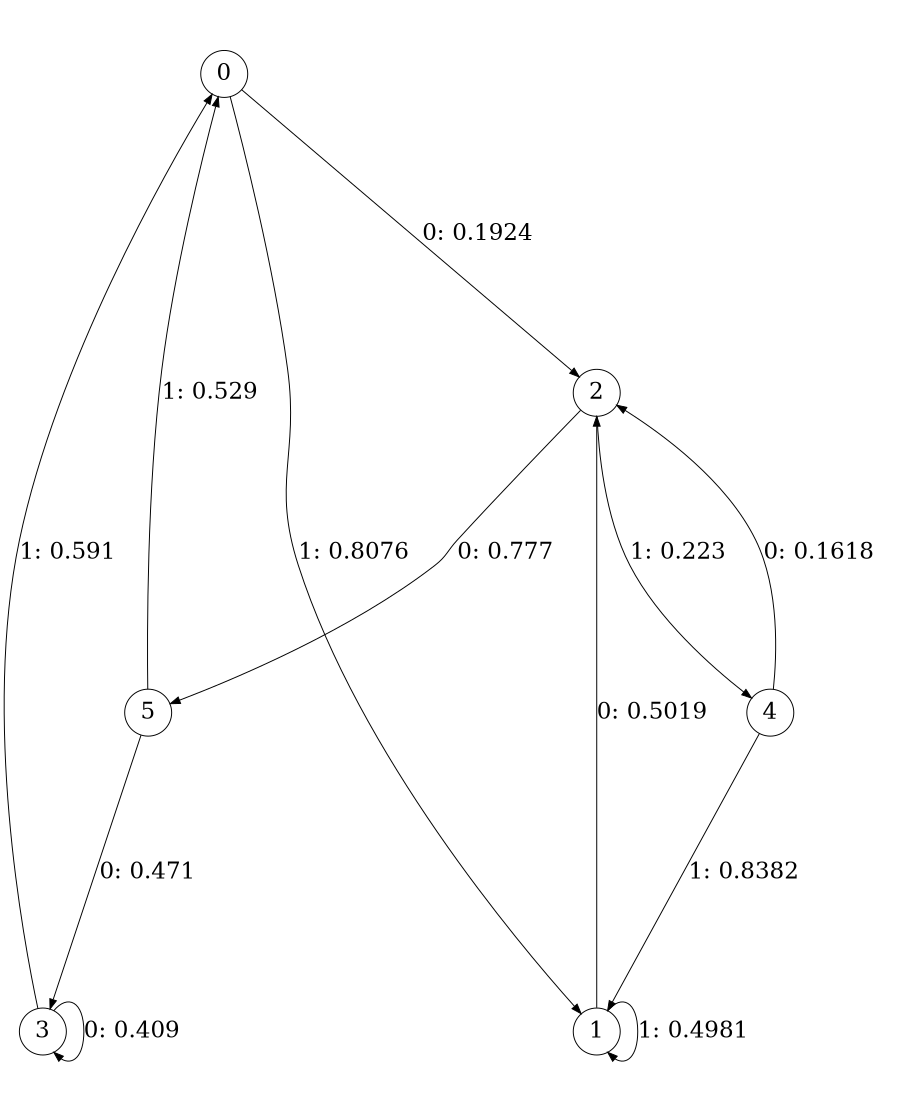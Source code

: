 digraph "ch33randomL3" {
size = "6,8.5";
ratio = "fill";
node [shape = circle];
node [fontsize = 24];
edge [fontsize = 24];
0 -> 2 [label = "0: 0.1924   "];
0 -> 1 [label = "1: 0.8076   "];
1 -> 2 [label = "0: 0.5019   "];
1 -> 1 [label = "1: 0.4981   "];
2 -> 5 [label = "0: 0.777    "];
2 -> 4 [label = "1: 0.223    "];
3 -> 3 [label = "0: 0.409    "];
3 -> 0 [label = "1: 0.591    "];
4 -> 2 [label = "0: 0.1618   "];
4 -> 1 [label = "1: 0.8382   "];
5 -> 3 [label = "0: 0.471    "];
5 -> 0 [label = "1: 0.529    "];
}